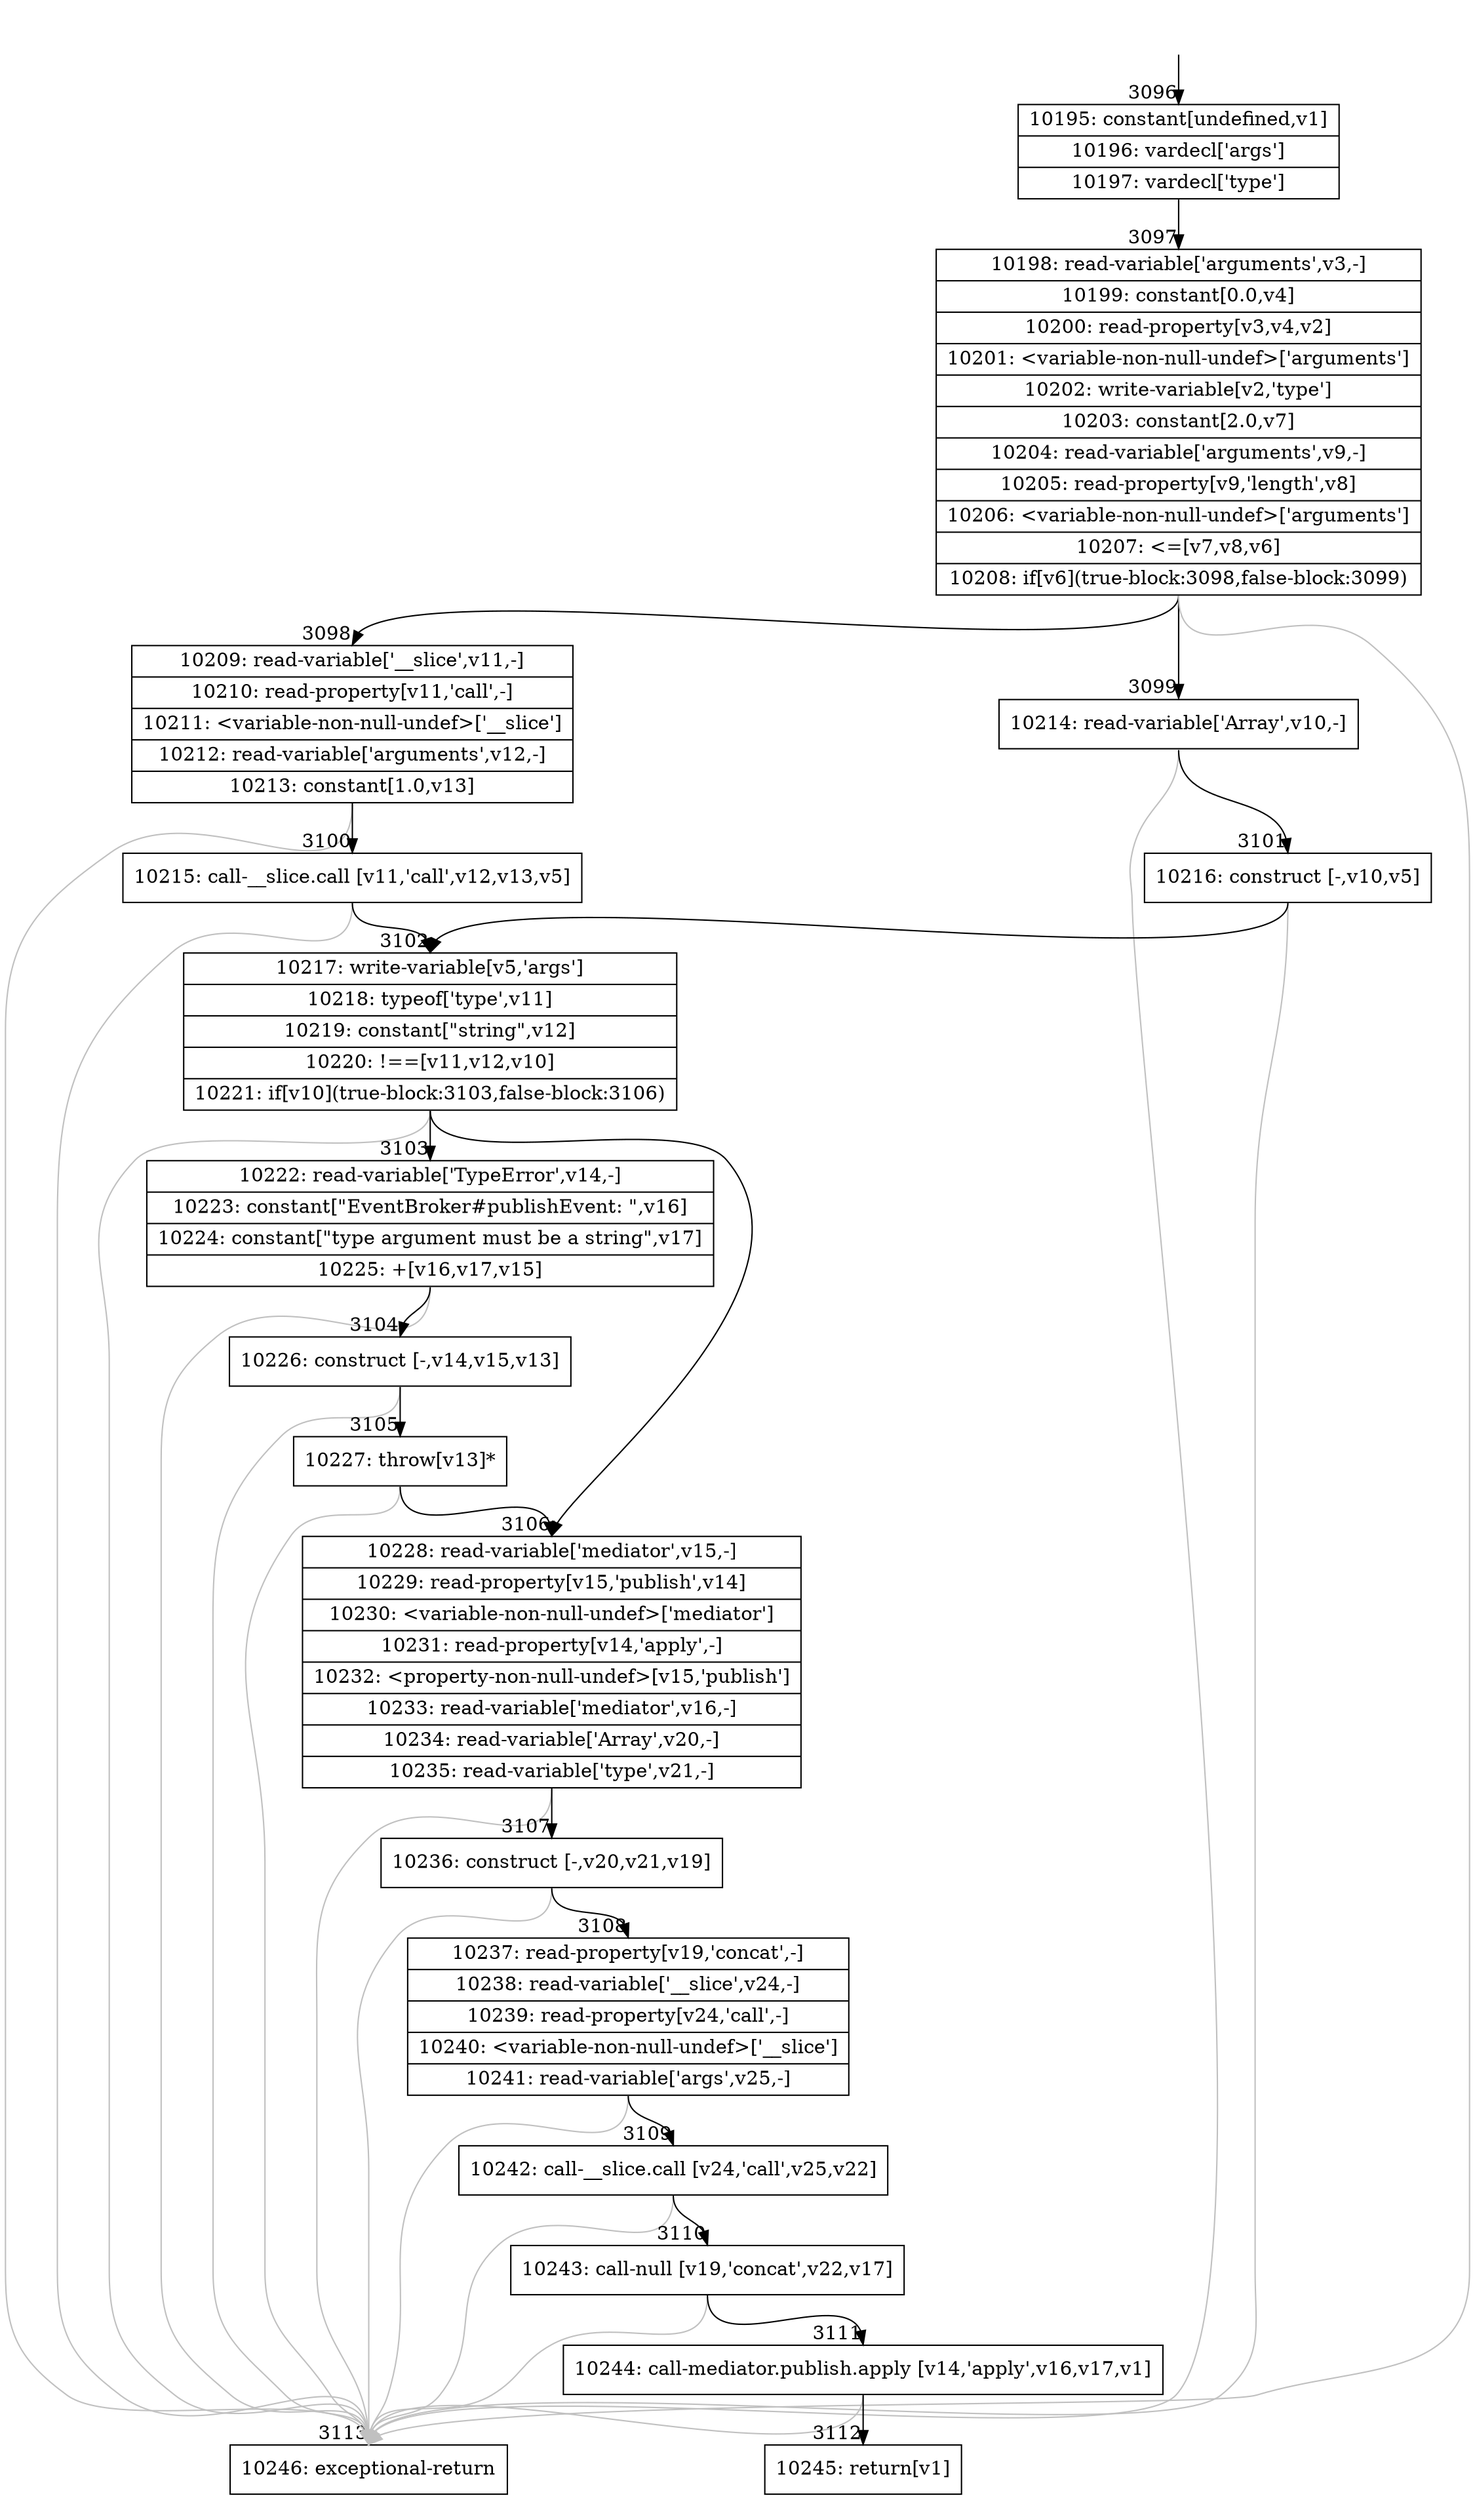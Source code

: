 digraph {
rankdir="TD"
BB_entry236[shape=none,label=""];
BB_entry236 -> BB3096 [tailport=s, headport=n, headlabel="    3096"]
BB3096 [shape=record label="{10195: constant[undefined,v1]|10196: vardecl['args']|10197: vardecl['type']}" ] 
BB3096 -> BB3097 [tailport=s, headport=n, headlabel="      3097"]
BB3097 [shape=record label="{10198: read-variable['arguments',v3,-]|10199: constant[0.0,v4]|10200: read-property[v3,v4,v2]|10201: \<variable-non-null-undef\>['arguments']|10202: write-variable[v2,'type']|10203: constant[2.0,v7]|10204: read-variable['arguments',v9,-]|10205: read-property[v9,'length',v8]|10206: \<variable-non-null-undef\>['arguments']|10207: \<=[v7,v8,v6]|10208: if[v6](true-block:3098,false-block:3099)}" ] 
BB3097 -> BB3098 [tailport=s, headport=n, headlabel="      3098"]
BB3097 -> BB3099 [tailport=s, headport=n, headlabel="      3099"]
BB3097 -> BB3113 [tailport=s, headport=n, color=gray, headlabel="      3113"]
BB3098 [shape=record label="{10209: read-variable['__slice',v11,-]|10210: read-property[v11,'call',-]|10211: \<variable-non-null-undef\>['__slice']|10212: read-variable['arguments',v12,-]|10213: constant[1.0,v13]}" ] 
BB3098 -> BB3100 [tailport=s, headport=n, headlabel="      3100"]
BB3098 -> BB3113 [tailport=s, headport=n, color=gray]
BB3099 [shape=record label="{10214: read-variable['Array',v10,-]}" ] 
BB3099 -> BB3101 [tailport=s, headport=n, headlabel="      3101"]
BB3099 -> BB3113 [tailport=s, headport=n, color=gray]
BB3100 [shape=record label="{10215: call-__slice.call [v11,'call',v12,v13,v5]}" ] 
BB3100 -> BB3102 [tailport=s, headport=n, headlabel="      3102"]
BB3100 -> BB3113 [tailport=s, headport=n, color=gray]
BB3101 [shape=record label="{10216: construct [-,v10,v5]}" ] 
BB3101 -> BB3102 [tailport=s, headport=n]
BB3101 -> BB3113 [tailport=s, headport=n, color=gray]
BB3102 [shape=record label="{10217: write-variable[v5,'args']|10218: typeof['type',v11]|10219: constant[\"string\",v12]|10220: !==[v11,v12,v10]|10221: if[v10](true-block:3103,false-block:3106)}" ] 
BB3102 -> BB3103 [tailport=s, headport=n, headlabel="      3103"]
BB3102 -> BB3106 [tailport=s, headport=n, headlabel="      3106"]
BB3102 -> BB3113 [tailport=s, headport=n, color=gray]
BB3103 [shape=record label="{10222: read-variable['TypeError',v14,-]|10223: constant[\"EventBroker#publishEvent: \",v16]|10224: constant[\"type argument must be a string\",v17]|10225: +[v16,v17,v15]}" ] 
BB3103 -> BB3104 [tailport=s, headport=n, headlabel="      3104"]
BB3103 -> BB3113 [tailport=s, headport=n, color=gray]
BB3104 [shape=record label="{10226: construct [-,v14,v15,v13]}" ] 
BB3104 -> BB3105 [tailport=s, headport=n, headlabel="      3105"]
BB3104 -> BB3113 [tailport=s, headport=n, color=gray]
BB3105 [shape=record label="{10227: throw[v13]*}" ] 
BB3105 -> BB3106 [tailport=s, headport=n]
BB3105 -> BB3113 [tailport=s, headport=n, color=gray]
BB3106 [shape=record label="{10228: read-variable['mediator',v15,-]|10229: read-property[v15,'publish',v14]|10230: \<variable-non-null-undef\>['mediator']|10231: read-property[v14,'apply',-]|10232: \<property-non-null-undef\>[v15,'publish']|10233: read-variable['mediator',v16,-]|10234: read-variable['Array',v20,-]|10235: read-variable['type',v21,-]}" ] 
BB3106 -> BB3107 [tailport=s, headport=n, headlabel="      3107"]
BB3106 -> BB3113 [tailport=s, headport=n, color=gray]
BB3107 [shape=record label="{10236: construct [-,v20,v21,v19]}" ] 
BB3107 -> BB3108 [tailport=s, headport=n, headlabel="      3108"]
BB3107 -> BB3113 [tailport=s, headport=n, color=gray]
BB3108 [shape=record label="{10237: read-property[v19,'concat',-]|10238: read-variable['__slice',v24,-]|10239: read-property[v24,'call',-]|10240: \<variable-non-null-undef\>['__slice']|10241: read-variable['args',v25,-]}" ] 
BB3108 -> BB3109 [tailport=s, headport=n, headlabel="      3109"]
BB3108 -> BB3113 [tailport=s, headport=n, color=gray]
BB3109 [shape=record label="{10242: call-__slice.call [v24,'call',v25,v22]}" ] 
BB3109 -> BB3110 [tailport=s, headport=n, headlabel="      3110"]
BB3109 -> BB3113 [tailport=s, headport=n, color=gray]
BB3110 [shape=record label="{10243: call-null [v19,'concat',v22,v17]}" ] 
BB3110 -> BB3111 [tailport=s, headport=n, headlabel="      3111"]
BB3110 -> BB3113 [tailport=s, headport=n, color=gray]
BB3111 [shape=record label="{10244: call-mediator.publish.apply [v14,'apply',v16,v17,v1]}" ] 
BB3111 -> BB3112 [tailport=s, headport=n, headlabel="      3112"]
BB3111 -> BB3113 [tailport=s, headport=n, color=gray]
BB3112 [shape=record label="{10245: return[v1]}" ] 
BB3113 [shape=record label="{10246: exceptional-return}" ] 
//#$~ 2678
}
